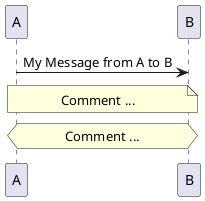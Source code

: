 {
  "sha1": "iv8kd7lp7w2n8fdkgii727hfb0v2dze",
  "insertion": {
    "when": "2024-06-03T18:59:31.234Z",
    "user": "plantuml@gmail.com"
  }
}
@startuml
A->B : My Message from A to B
note over A,B : Comment ...
hnote over A,B : Comment ...
@enduml
